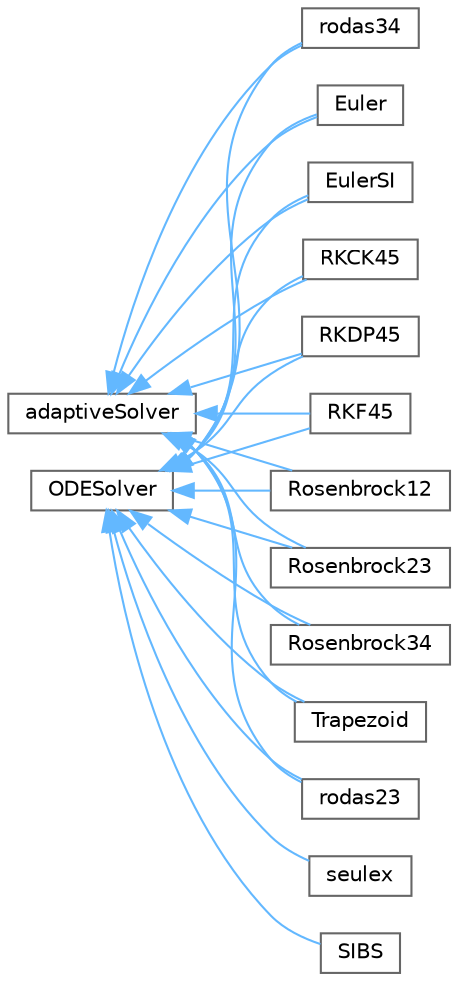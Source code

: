 digraph "Graphical Class Hierarchy"
{
 // LATEX_PDF_SIZE
  bgcolor="transparent";
  edge [fontname=Helvetica,fontsize=10,labelfontname=Helvetica,labelfontsize=10];
  node [fontname=Helvetica,fontsize=10,shape=box,height=0.2,width=0.4];
  rankdir="LR";
  Node0 [id="Node000000",label="adaptiveSolver",height=0.2,width=0.4,color="grey40", fillcolor="white", style="filled",URL="$classFoam_1_1adaptiveSolver.html",tooltip=" "];
  Node0 -> Node1 [id="edge4126_Node000000_Node000001",dir="back",color="steelblue1",style="solid",tooltip=" "];
  Node1 [id="Node000001",label="Euler",height=0.2,width=0.4,color="grey40", fillcolor="white", style="filled",URL="$classFoam_1_1Euler.html",tooltip="Euler-implicit integration scheme."];
  Node0 -> Node3 [id="edge4127_Node000000_Node000003",dir="back",color="steelblue1",style="solid",tooltip=" "];
  Node3 [id="Node000003",label="EulerSI",height=0.2,width=0.4,color="grey40", fillcolor="white", style="filled",URL="$classFoam_1_1EulerSI.html",tooltip="Semi-implicit Euler ODE solver of order (0)1."];
  Node0 -> Node4 [id="edge4128_Node000000_Node000004",dir="back",color="steelblue1",style="solid",tooltip=" "];
  Node4 [id="Node000004",label="RKCK45",height=0.2,width=0.4,color="grey40", fillcolor="white", style="filled",URL="$classFoam_1_1RKCK45.html",tooltip="4/5th Order Cash-Karp Runge-Kutta ODE solver."];
  Node0 -> Node5 [id="edge4129_Node000000_Node000005",dir="back",color="steelblue1",style="solid",tooltip=" "];
  Node5 [id="Node000005",label="RKDP45",height=0.2,width=0.4,color="grey40", fillcolor="white", style="filled",URL="$classFoam_1_1RKDP45.html",tooltip="4/5th Order Dormand-Prince Runge-Kutta ODE solver."];
  Node0 -> Node6 [id="edge4130_Node000000_Node000006",dir="back",color="steelblue1",style="solid",tooltip=" "];
  Node6 [id="Node000006",label="RKF45",height=0.2,width=0.4,color="grey40", fillcolor="white", style="filled",URL="$classFoam_1_1RKF45.html",tooltip="4/5th Order Runge-Kutta-Fehlberg ODE solver"];
  Node0 -> Node7 [id="edge4131_Node000000_Node000007",dir="back",color="steelblue1",style="solid",tooltip=" "];
  Node7 [id="Node000007",label="Rosenbrock12",height=0.2,width=0.4,color="grey40", fillcolor="white", style="filled",URL="$classFoam_1_1Rosenbrock12.html",tooltip="L-stable embedded Rosenbrock ODE solver of order (1)2."];
  Node0 -> Node8 [id="edge4132_Node000000_Node000008",dir="back",color="steelblue1",style="solid",tooltip=" "];
  Node8 [id="Node000008",label="Rosenbrock23",height=0.2,width=0.4,color="grey40", fillcolor="white", style="filled",URL="$classFoam_1_1Rosenbrock23.html",tooltip="L-stable embedded Rosenbrock ODE solver of order (2)3."];
  Node0 -> Node9 [id="edge4133_Node000000_Node000009",dir="back",color="steelblue1",style="solid",tooltip=" "];
  Node9 [id="Node000009",label="Rosenbrock34",height=0.2,width=0.4,color="grey40", fillcolor="white", style="filled",URL="$classFoam_1_1Rosenbrock34.html",tooltip="L-stable embedded Rosenbrock ODE solver of order (3)4."];
  Node0 -> Node11 [id="edge4134_Node000000_Node000011",dir="back",color="steelblue1",style="solid",tooltip=" "];
  Node11 [id="Node000011",label="Trapezoid",height=0.2,width=0.4,color="grey40", fillcolor="white", style="filled",URL="$classFoam_1_1Trapezoid.html",tooltip="Trapezoidal ODE solver of order (1)2."];
  Node0 -> Node12 [id="edge4135_Node000000_Node000012",dir="back",color="steelblue1",style="solid",tooltip=" "];
  Node12 [id="Node000012",label="rodas23",height=0.2,width=0.4,color="grey40", fillcolor="white", style="filled",URL="$classFoam_1_1rodas23.html",tooltip="L-stable, stiffly-accurate embedded Rosenbrock ODE solver of order (2)3."];
  Node0 -> Node13 [id="edge4136_Node000000_Node000013",dir="back",color="steelblue1",style="solid",tooltip=" "];
  Node13 [id="Node000013",label="rodas34",height=0.2,width=0.4,color="grey40", fillcolor="white", style="filled",URL="$classFoam_1_1rodas34.html",tooltip="L-stable, stiffly-accurate embedded Rosenbrock ODE solver of order (3)4."];
  Node2 [id="Node000002",label="ODESolver",height=0.2,width=0.4,color="grey40", fillcolor="white", style="filled",URL="$classFoam_1_1ODESolver.html",tooltip="Abstract base-class for ODE system solvers."];
  Node2 -> Node1 [id="edge4137_Node000002_Node000001",dir="back",color="steelblue1",style="solid",tooltip=" "];
  Node2 -> Node3 [id="edge4138_Node000002_Node000003",dir="back",color="steelblue1",style="solid",tooltip=" "];
  Node2 -> Node4 [id="edge4139_Node000002_Node000004",dir="back",color="steelblue1",style="solid",tooltip=" "];
  Node2 -> Node5 [id="edge4140_Node000002_Node000005",dir="back",color="steelblue1",style="solid",tooltip=" "];
  Node2 -> Node6 [id="edge4141_Node000002_Node000006",dir="back",color="steelblue1",style="solid",tooltip=" "];
  Node2 -> Node7 [id="edge4142_Node000002_Node000007",dir="back",color="steelblue1",style="solid",tooltip=" "];
  Node2 -> Node8 [id="edge4143_Node000002_Node000008",dir="back",color="steelblue1",style="solid",tooltip=" "];
  Node2 -> Node9 [id="edge4144_Node000002_Node000009",dir="back",color="steelblue1",style="solid",tooltip=" "];
  Node2 -> Node10 [id="edge4145_Node000002_Node000010",dir="back",color="steelblue1",style="solid",tooltip=" "];
  Node10 [id="Node000010",label="SIBS",height=0.2,width=0.4,color="grey40", fillcolor="white", style="filled",URL="$classFoam_1_1SIBS.html",tooltip="A semi-implicit mid-point solver for stiff systems of ordinary differential equations."];
  Node2 -> Node11 [id="edge4146_Node000002_Node000011",dir="back",color="steelblue1",style="solid",tooltip=" "];
  Node2 -> Node12 [id="edge4147_Node000002_Node000012",dir="back",color="steelblue1",style="solid",tooltip=" "];
  Node2 -> Node13 [id="edge4148_Node000002_Node000013",dir="back",color="steelblue1",style="solid",tooltip=" "];
  Node2 -> Node14 [id="edge4149_Node000002_Node000014",dir="back",color="steelblue1",style="solid",tooltip=" "];
  Node14 [id="Node000014",label="seulex",height=0.2,width=0.4,color="grey40", fillcolor="white", style="filled",URL="$classFoam_1_1seulex.html",tooltip="An extrapolation-algorithm, based on the linearly implicit Euler method with step size control and or..."];
}
